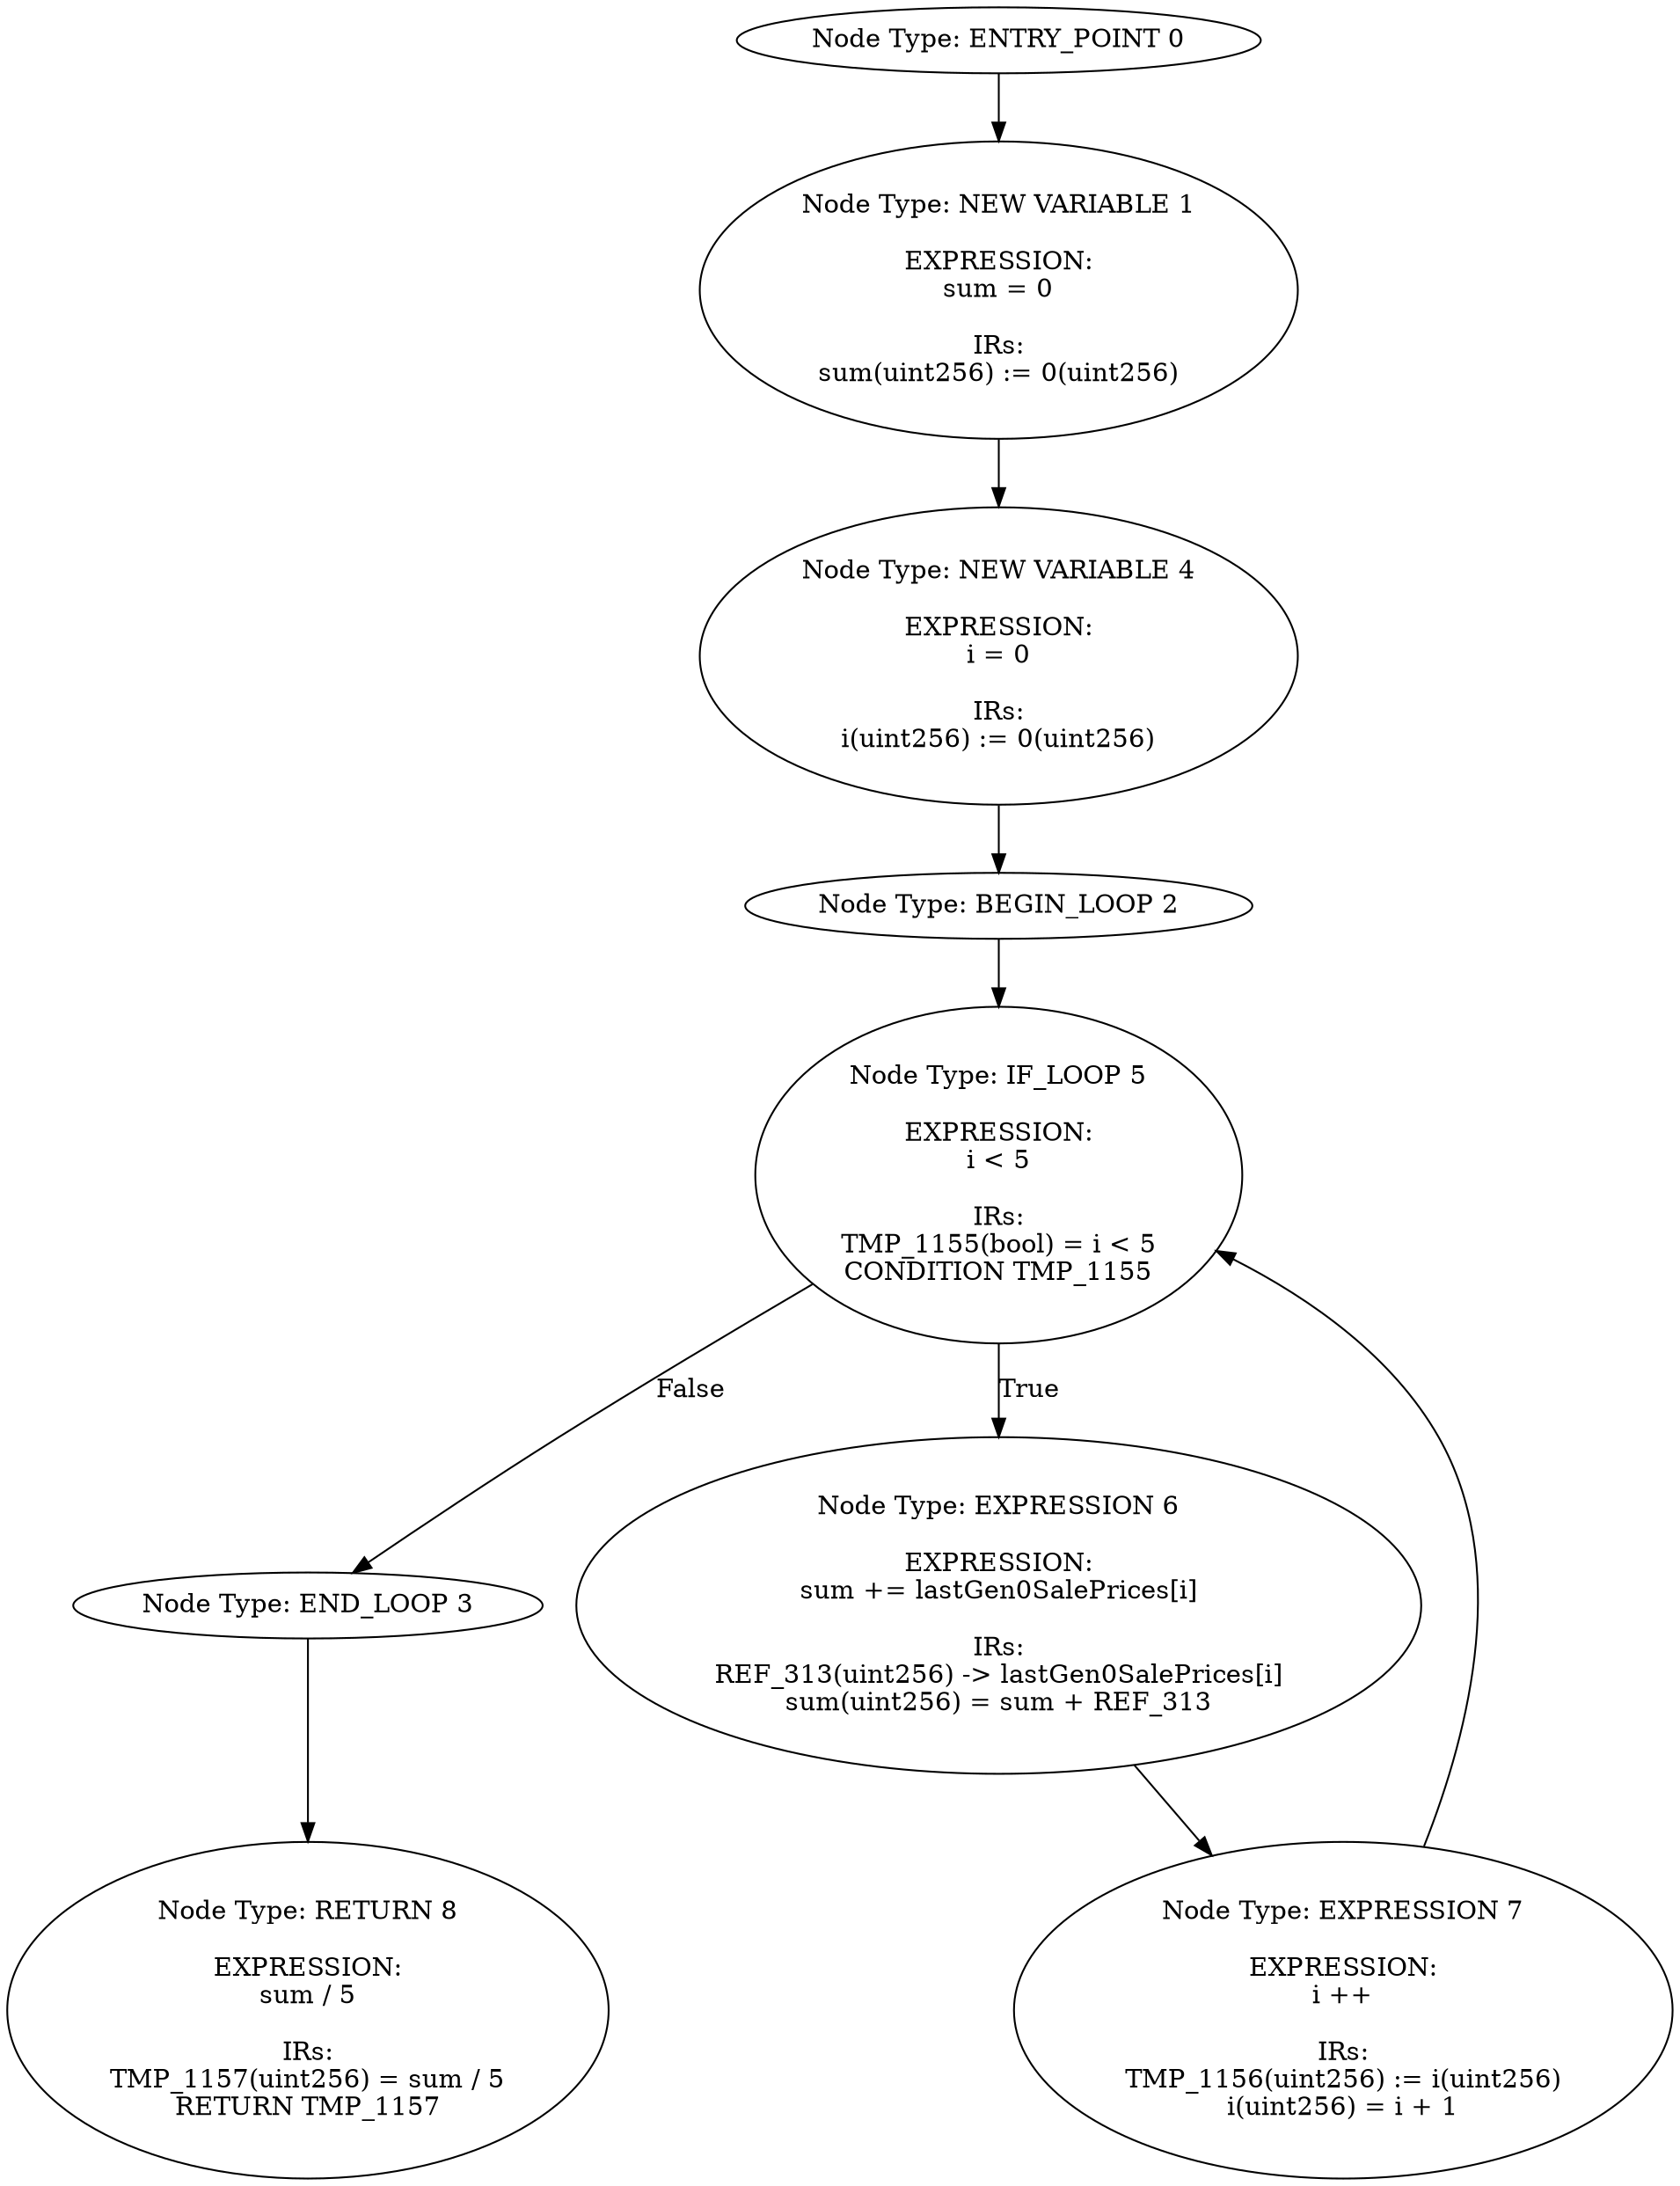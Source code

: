digraph{
0[label="Node Type: ENTRY_POINT 0
"];
0->1;
1[label="Node Type: NEW VARIABLE 1

EXPRESSION:
sum = 0

IRs:
sum(uint256) := 0(uint256)"];
1->4;
2[label="Node Type: BEGIN_LOOP 2
"];
2->5;
3[label="Node Type: END_LOOP 3
"];
3->8;
4[label="Node Type: NEW VARIABLE 4

EXPRESSION:
i = 0

IRs:
i(uint256) := 0(uint256)"];
4->2;
5[label="Node Type: IF_LOOP 5

EXPRESSION:
i < 5

IRs:
TMP_1155(bool) = i < 5
CONDITION TMP_1155"];
5->6[label="True"];
5->3[label="False"];
6[label="Node Type: EXPRESSION 6

EXPRESSION:
sum += lastGen0SalePrices[i]

IRs:
REF_313(uint256) -> lastGen0SalePrices[i]
sum(uint256) = sum + REF_313"];
6->7;
7[label="Node Type: EXPRESSION 7

EXPRESSION:
i ++

IRs:
TMP_1156(uint256) := i(uint256)
i(uint256) = i + 1"];
7->5;
8[label="Node Type: RETURN 8

EXPRESSION:
sum / 5

IRs:
TMP_1157(uint256) = sum / 5
RETURN TMP_1157"];
}

